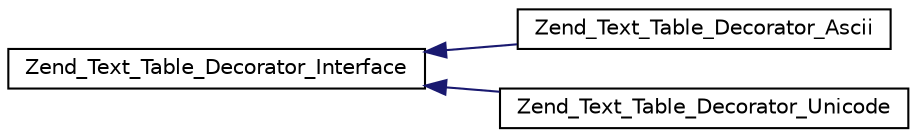 digraph G
{
  edge [fontname="Helvetica",fontsize="10",labelfontname="Helvetica",labelfontsize="10"];
  node [fontname="Helvetica",fontsize="10",shape=record];
  rankdir="LR";
  Node1 [label="Zend_Text_Table_Decorator_Interface",height=0.2,width=0.4,color="black", fillcolor="white", style="filled",URL="$interface_zend___text___table___decorator___interface.html"];
  Node1 -> Node2 [dir="back",color="midnightblue",fontsize="10",style="solid",fontname="Helvetica"];
  Node2 [label="Zend_Text_Table_Decorator_Ascii",height=0.2,width=0.4,color="black", fillcolor="white", style="filled",URL="$class_zend___text___table___decorator___ascii.html"];
  Node1 -> Node3 [dir="back",color="midnightblue",fontsize="10",style="solid",fontname="Helvetica"];
  Node3 [label="Zend_Text_Table_Decorator_Unicode",height=0.2,width=0.4,color="black", fillcolor="white", style="filled",URL="$class_zend___text___table___decorator___unicode.html"];
}
